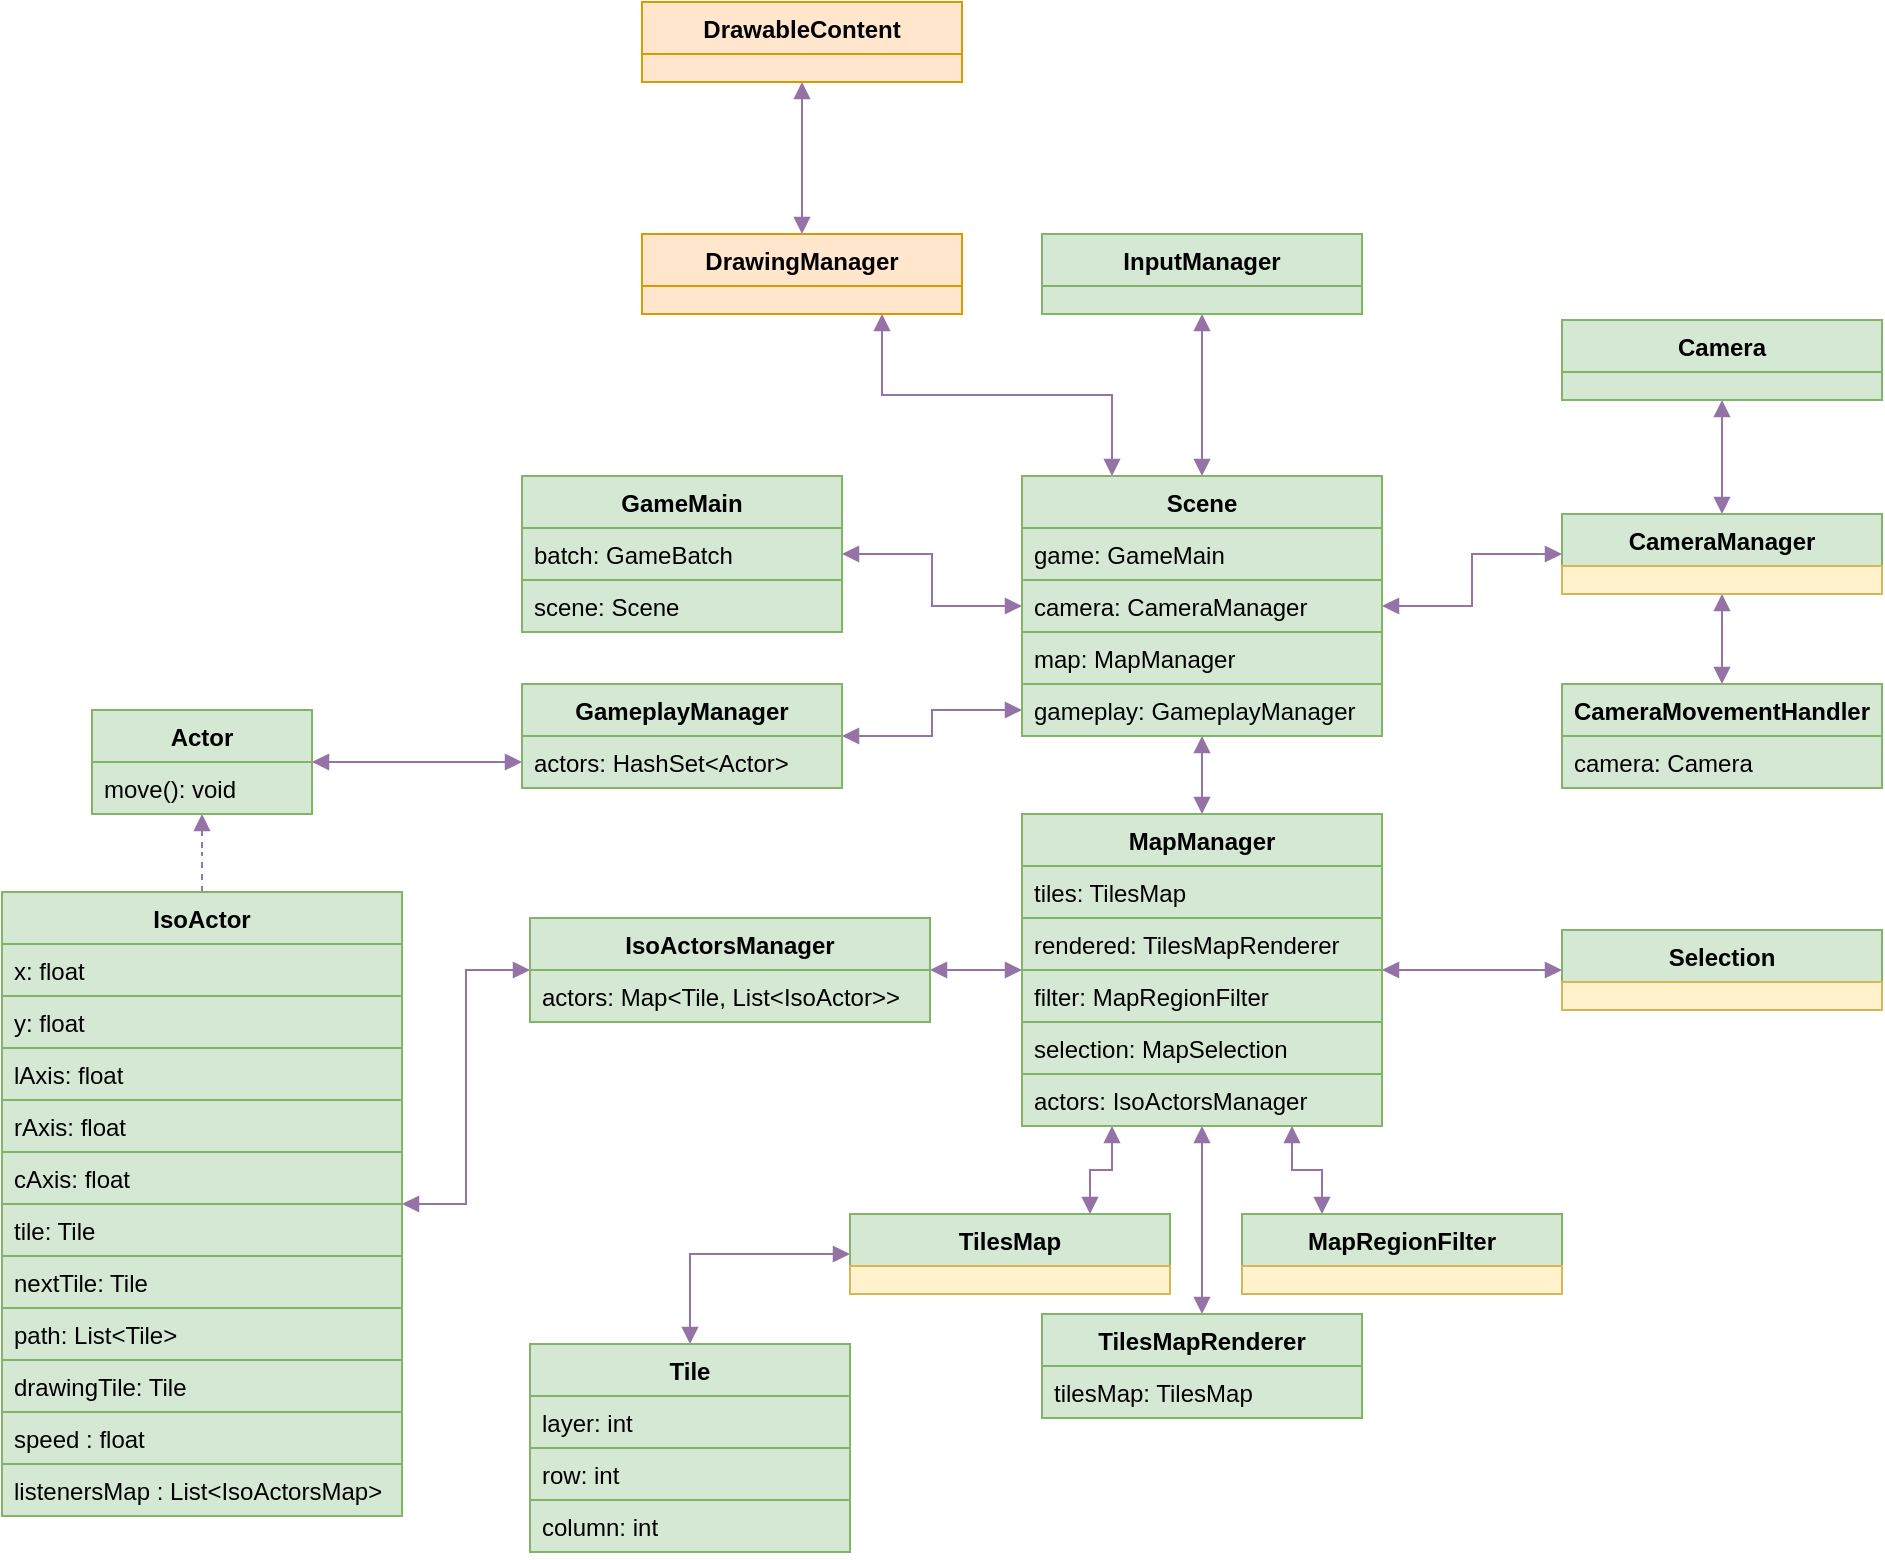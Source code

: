 <mxfile version="13.6.2" type="device"><diagram id="C5RBs43oDa-KdzZeNtuy" name="Page-1"><mxGraphModel dx="2534" dy="987" grid="1" gridSize="10" guides="1" tooltips="1" connect="1" arrows="1" fold="1" page="1" pageScale="1" pageWidth="827" pageHeight="1169" math="0" shadow="0"><root><mxCell id="WIyWlLk6GJQsqaUBKTNV-0"/><mxCell id="WIyWlLk6GJQsqaUBKTNV-1" parent="WIyWlLk6GJQsqaUBKTNV-0"/><mxCell id="pwWpqteBXbWDMI5DToDL-35" style="edgeStyle=orthogonalEdgeStyle;rounded=0;orthogonalLoop=1;jettySize=auto;html=1;exitX=0;exitY=0.5;exitDx=0;exitDy=0;entryX=1;entryY=0.5;entryDx=0;entryDy=0;startArrow=block;startFill=1;endArrow=block;endFill=1;fillColor=#e1d5e7;strokeColor=#9673a6;" parent="WIyWlLk6GJQsqaUBKTNV-1" source="pwWpqteBXbWDMI5DToDL-6" target="pwWpqteBXbWDMI5DToDL-0" edge="1"><mxGeometry relative="1" as="geometry"/></mxCell><mxCell id="pwWpqteBXbWDMI5DToDL-41" style="edgeStyle=orthogonalEdgeStyle;rounded=0;orthogonalLoop=1;jettySize=auto;html=1;exitX=0.5;exitY=0;exitDx=0;exitDy=0;entryX=0.5;entryY=1;entryDx=0;entryDy=0;startArrow=block;startFill=1;endArrow=block;endFill=1;fillColor=#e1d5e7;strokeColor=#9673a6;" parent="WIyWlLk6GJQsqaUBKTNV-1" source="pwWpqteBXbWDMI5DToDL-6" target="pwWpqteBXbWDMI5DToDL-24" edge="1"><mxGeometry relative="1" as="geometry"/></mxCell><mxCell id="pwWpqteBXbWDMI5DToDL-40" style="edgeStyle=orthogonalEdgeStyle;rounded=0;orthogonalLoop=1;jettySize=auto;html=1;exitX=0.5;exitY=0;exitDx=0;exitDy=0;startArrow=block;startFill=1;endArrow=block;endFill=1;entryX=0.5;entryY=1;entryDx=0;entryDy=0;fillColor=#e1d5e7;strokeColor=#9673a6;" parent="WIyWlLk6GJQsqaUBKTNV-1" source="pwWpqteBXbWDMI5DToDL-72" target="pwWpqteBXbWDMI5DToDL-36" edge="1"><mxGeometry relative="1" as="geometry"/></mxCell><mxCell id="pwWpqteBXbWDMI5DToDL-60" style="edgeStyle=orthogonalEdgeStyle;rounded=0;orthogonalLoop=1;jettySize=auto;html=1;exitX=0.5;exitY=1;exitDx=0;exitDy=0;entryX=0.5;entryY=0;entryDx=0;entryDy=0;startArrow=block;startFill=1;endArrow=block;endFill=1;fillColor=#e1d5e7;strokeColor=#9673a6;" parent="WIyWlLk6GJQsqaUBKTNV-1" source="pwWpqteBXbWDMI5DToDL-6" target="pwWpqteBXbWDMI5DToDL-53" edge="1"><mxGeometry relative="1" as="geometry"/></mxCell><mxCell id="pwWpqteBXbWDMI5DToDL-61" style="edgeStyle=orthogonalEdgeStyle;rounded=0;orthogonalLoop=1;jettySize=auto;html=1;exitX=0.5;exitY=0;exitDx=0;exitDy=0;startArrow=block;startFill=1;endArrow=block;endFill=1;fillColor=#e1d5e7;strokeColor=#9673a6;" parent="WIyWlLk6GJQsqaUBKTNV-1" source="pwWpqteBXbWDMI5DToDL-16" target="pwWpqteBXbWDMI5DToDL-53" edge="1"><mxGeometry relative="1" as="geometry"/></mxCell><mxCell id="pwWpqteBXbWDMI5DToDL-63" style="edgeStyle=orthogonalEdgeStyle;rounded=0;orthogonalLoop=1;jettySize=auto;html=1;exitX=0.75;exitY=0;exitDx=0;exitDy=0;entryX=0.25;entryY=1;entryDx=0;entryDy=0;startArrow=block;startFill=1;endArrow=block;endFill=1;fillColor=#e1d5e7;strokeColor=#9673a6;" parent="WIyWlLk6GJQsqaUBKTNV-1" source="pwWpqteBXbWDMI5DToDL-12" target="pwWpqteBXbWDMI5DToDL-53" edge="1"><mxGeometry relative="1" as="geometry"/></mxCell><mxCell id="pwWpqteBXbWDMI5DToDL-64" style="edgeStyle=orthogonalEdgeStyle;rounded=0;orthogonalLoop=1;jettySize=auto;html=1;exitX=0.25;exitY=0;exitDx=0;exitDy=0;entryX=0.75;entryY=1;entryDx=0;entryDy=0;startArrow=block;startFill=1;endArrow=block;endFill=1;fillColor=#e1d5e7;strokeColor=#9673a6;" parent="WIyWlLk6GJQsqaUBKTNV-1" source="pwWpqteBXbWDMI5DToDL-28" target="pwWpqteBXbWDMI5DToDL-53" edge="1"><mxGeometry relative="1" as="geometry"/></mxCell><mxCell id="pwWpqteBXbWDMI5DToDL-74" style="edgeStyle=orthogonalEdgeStyle;rounded=0;orthogonalLoop=1;jettySize=auto;html=1;exitX=0.5;exitY=0;exitDx=0;exitDy=0;startArrow=block;startFill=1;endArrow=block;endFill=1;fillColor=#e1d5e7;strokeColor=#9673a6;" parent="WIyWlLk6GJQsqaUBKTNV-1" source="pwWpqteBXbWDMI5DToDL-20" target="pwWpqteBXbWDMI5DToDL-72" edge="1"><mxGeometry relative="1" as="geometry"/></mxCell><mxCell id="pwWpqteBXbWDMI5DToDL-76" style="edgeStyle=orthogonalEdgeStyle;rounded=0;orthogonalLoop=1;jettySize=auto;html=1;exitX=0;exitY=0.5;exitDx=0;exitDy=0;entryX=1;entryY=0.5;entryDx=0;entryDy=0;startArrow=block;startFill=1;endArrow=block;endFill=1;fillColor=#e1d5e7;strokeColor=#9673a6;" parent="WIyWlLk6GJQsqaUBKTNV-1" source="pwWpqteBXbWDMI5DToDL-72" target="pwWpqteBXbWDMI5DToDL-6" edge="1"><mxGeometry relative="1" as="geometry"/></mxCell><mxCell id="i2S3amkRQA3hQea5NZg_-2" style="edgeStyle=orthogonalEdgeStyle;rounded=0;orthogonalLoop=1;jettySize=auto;html=1;startArrow=block;startFill=1;endArrow=block;endFill=1;fillColor=#e1d5e7;strokeColor=#9673a6;" parent="WIyWlLk6GJQsqaUBKTNV-1" source="i2S3amkRQA3hQea5NZg_-0" target="pwWpqteBXbWDMI5DToDL-53" edge="1"><mxGeometry relative="1" as="geometry"><mxPoint x="64" y="690" as="sourcePoint"/><mxPoint x="75" y="638" as="targetPoint"/></mxGeometry></mxCell><mxCell id="w4uMhQjsH7EOwb9M4zDE-5" style="edgeStyle=orthogonalEdgeStyle;rounded=0;orthogonalLoop=1;jettySize=auto;html=1;exitX=0.75;exitY=1;exitDx=0;exitDy=0;entryX=0.25;entryY=0;entryDx=0;entryDy=0;strokeColor=#9673a6;fillColor=#e1d5e7;endFill=1;endArrow=block;startFill=1;startArrow=block;" parent="WIyWlLk6GJQsqaUBKTNV-1" source="w4uMhQjsH7EOwb9M4zDE-0" target="pwWpqteBXbWDMI5DToDL-6" edge="1"><mxGeometry relative="1" as="geometry"/></mxCell><mxCell id="w4uMhQjsH7EOwb9M4zDE-11" style="edgeStyle=orthogonalEdgeStyle;rounded=0;orthogonalLoop=1;jettySize=auto;html=1;exitX=0.5;exitY=0;exitDx=0;exitDy=0;entryX=0.5;entryY=1;entryDx=0;entryDy=0;strokeColor=#9673a6;fillColor=#e1d5e7;endFill=1;endArrow=block;startFill=1;startArrow=block;" parent="WIyWlLk6GJQsqaUBKTNV-1" source="w4uMhQjsH7EOwb9M4zDE-0" target="w4uMhQjsH7EOwb9M4zDE-6" edge="1"><mxGeometry relative="1" as="geometry"/></mxCell><mxCell id="w4uMhQjsH7EOwb9M4zDE-18" style="edgeStyle=orthogonalEdgeStyle;rounded=0;orthogonalLoop=1;jettySize=auto;html=1;exitX=0.5;exitY=0;exitDx=0;exitDy=0;entryX=0;entryY=0.5;entryDx=0;entryDy=0;strokeColor=#9673a6;fillColor=#e1d5e7;endFill=1;endArrow=block;startFill=1;startArrow=block;" parent="WIyWlLk6GJQsqaUBKTNV-1" source="w4uMhQjsH7EOwb9M4zDE-12" target="pwWpqteBXbWDMI5DToDL-12" edge="1"><mxGeometry relative="1" as="geometry"/></mxCell><mxCell id="JOFTPcvjVgebTmoqJktn-5" style="edgeStyle=orthogonalEdgeStyle;rounded=0;orthogonalLoop=1;jettySize=auto;html=1;strokeColor=#9673a6;fillColor=#e1d5e7;endFill=1;endArrow=block;startFill=1;startArrow=block;" edge="1" parent="WIyWlLk6GJQsqaUBKTNV-1" source="JOFTPcvjVgebTmoqJktn-0" target="pwWpqteBXbWDMI5DToDL-53"><mxGeometry relative="1" as="geometry"/></mxCell><mxCell id="JOFTPcvjVgebTmoqJktn-20" style="edgeStyle=orthogonalEdgeStyle;rounded=0;orthogonalLoop=1;jettySize=auto;html=1;strokeColor=#9673a6;fillColor=#e1d5e7;endFill=1;endArrow=block;startFill=1;startArrow=block;" edge="1" parent="WIyWlLk6GJQsqaUBKTNV-1" source="JOFTPcvjVgebTmoqJktn-6" target="JOFTPcvjVgebTmoqJktn-0"><mxGeometry relative="1" as="geometry"/></mxCell><mxCell id="JOFTPcvjVgebTmoqJktn-27" style="edgeStyle=orthogonalEdgeStyle;rounded=0;orthogonalLoop=1;jettySize=auto;html=1;entryX=0;entryY=0.5;entryDx=0;entryDy=0;strokeColor=#9673a6;fillColor=#e1d5e7;endFill=1;endArrow=block;startFill=1;startArrow=block;" edge="1" parent="WIyWlLk6GJQsqaUBKTNV-1" source="JOFTPcvjVgebTmoqJktn-24" target="JOFTPcvjVgebTmoqJktn-23"><mxGeometry relative="1" as="geometry"/></mxCell><mxCell id="JOFTPcvjVgebTmoqJktn-40" style="edgeStyle=orthogonalEdgeStyle;rounded=0;orthogonalLoop=1;jettySize=auto;html=1;strokeColor=#9673a6;fillColor=#e1d5e7;endFill=1;endArrow=block;startFill=1;startArrow=block;" edge="1" parent="WIyWlLk6GJQsqaUBKTNV-1" source="JOFTPcvjVgebTmoqJktn-25" target="JOFTPcvjVgebTmoqJktn-28"><mxGeometry relative="1" as="geometry"/></mxCell><mxCell id="JOFTPcvjVgebTmoqJktn-41" style="edgeStyle=orthogonalEdgeStyle;rounded=0;orthogonalLoop=1;jettySize=auto;html=1;exitX=0.5;exitY=0;exitDx=0;exitDy=0;fillColor=#e1d5e7;strokeColor=#9673a6;dashed=1;endArrow=block;endFill=1;" edge="1" parent="WIyWlLk6GJQsqaUBKTNV-1" source="JOFTPcvjVgebTmoqJktn-6" target="JOFTPcvjVgebTmoqJktn-28"><mxGeometry relative="1" as="geometry"/></mxCell><mxCell id="pwWpqteBXbWDMI5DToDL-0" value="GameMain" style="swimlane;fontStyle=1;align=center;verticalAlign=top;childLayout=stackLayout;horizontal=1;startSize=26;horizontalStack=0;resizeParent=1;resizeParentMax=0;resizeLast=0;collapsible=1;marginBottom=0;fillColor=#d5e8d4;strokeColor=#82b366;" parent="WIyWlLk6GJQsqaUBKTNV-1" vertex="1"><mxGeometry x="-230" y="377" width="160" height="78" as="geometry"/></mxCell><mxCell id="pwWpqteBXbWDMI5DToDL-1" value="batch: GameBatch" style="text;align=left;verticalAlign=top;spacingLeft=4;spacingRight=4;overflow=hidden;rotatable=0;points=[[0,0.5],[1,0.5]];portConstraint=eastwest;fillColor=#d5e8d4;strokeColor=#82b366;" parent="pwWpqteBXbWDMI5DToDL-0" vertex="1"><mxGeometry y="26" width="160" height="26" as="geometry"/></mxCell><mxCell id="pwWpqteBXbWDMI5DToDL-5" value="scene: Scene" style="text;align=left;verticalAlign=top;spacingLeft=4;spacingRight=4;overflow=hidden;rotatable=0;points=[[0,0.5],[1,0.5]];portConstraint=eastwest;fillColor=#d5e8d4;strokeColor=#82b366;" parent="pwWpqteBXbWDMI5DToDL-0" vertex="1"><mxGeometry y="52" width="160" height="26" as="geometry"/></mxCell><mxCell id="pwWpqteBXbWDMI5DToDL-24" value="InputManager" style="swimlane;fontStyle=1;align=center;verticalAlign=top;childLayout=stackLayout;horizontal=1;startSize=26;horizontalStack=0;resizeParent=1;resizeParentMax=0;resizeLast=0;collapsible=1;marginBottom=0;fillColor=#d5e8d4;strokeColor=#82b366;" parent="WIyWlLk6GJQsqaUBKTNV-1" vertex="1"><mxGeometry x="30" y="256" width="160" height="40" as="geometry"/></mxCell><mxCell id="pwWpqteBXbWDMI5DToDL-45" value="" style="text;strokeColor=#82b366;fillColor=#d5e8d4;align=left;verticalAlign=middle;spacingTop=-1;spacingLeft=4;spacingRight=4;rotatable=0;labelPosition=right;points=[];portConstraint=eastwest;" parent="pwWpqteBXbWDMI5DToDL-24" vertex="1"><mxGeometry y="26" width="160" height="14" as="geometry"/></mxCell><mxCell id="pwWpqteBXbWDMI5DToDL-72" value="CameraManager" style="swimlane;fontStyle=1;align=center;verticalAlign=top;childLayout=stackLayout;horizontal=1;startSize=26;horizontalStack=0;resizeParent=1;resizeParentMax=0;resizeLast=0;collapsible=1;marginBottom=0;fillColor=#d5e8d4;strokeColor=#82b366;" parent="WIyWlLk6GJQsqaUBKTNV-1" vertex="1"><mxGeometry x="290" y="396" width="160" height="40" as="geometry"/></mxCell><mxCell id="pwWpqteBXbWDMI5DToDL-73" value="" style="text;strokeColor=#d6b656;fillColor=#fff2cc;align=left;verticalAlign=middle;spacingTop=-1;spacingLeft=4;spacingRight=4;rotatable=0;labelPosition=right;points=[];portConstraint=eastwest;" parent="pwWpqteBXbWDMI5DToDL-72" vertex="1"><mxGeometry y="26" width="160" height="14" as="geometry"/></mxCell><mxCell id="w4uMhQjsH7EOwb9M4zDE-6" value="DrawableContent" style="swimlane;fontStyle=1;align=center;verticalAlign=top;childLayout=stackLayout;horizontal=1;startSize=26;horizontalStack=0;resizeParent=1;resizeParentMax=0;resizeLast=0;collapsible=1;marginBottom=0;fillColor=#ffe6cc;strokeColor=#d79b00;" parent="WIyWlLk6GJQsqaUBKTNV-1" vertex="1"><mxGeometry x="-170" y="140" width="160" height="40" as="geometry"/></mxCell><mxCell id="w4uMhQjsH7EOwb9M4zDE-10" value="" style="text;strokeColor=#d79b00;fillColor=#ffe6cc;align=left;verticalAlign=middle;spacingTop=-1;spacingLeft=4;spacingRight=4;rotatable=0;labelPosition=right;points=[];portConstraint=eastwest;" parent="w4uMhQjsH7EOwb9M4zDE-6" vertex="1"><mxGeometry y="26" width="160" height="14" as="geometry"/></mxCell><mxCell id="pwWpqteBXbWDMI5DToDL-36" value="Camera" style="swimlane;fontStyle=1;align=center;verticalAlign=top;childLayout=stackLayout;horizontal=1;startSize=26;horizontalStack=0;resizeParent=1;resizeParentMax=0;resizeLast=0;collapsible=1;marginBottom=0;fillColor=#d5e8d4;strokeColor=#82b366;" parent="WIyWlLk6GJQsqaUBKTNV-1" vertex="1"><mxGeometry x="290" y="299" width="160" height="40" as="geometry"/></mxCell><mxCell id="pwWpqteBXbWDMI5DToDL-46" value="" style="text;strokeColor=#82b366;fillColor=#d5e8d4;align=left;verticalAlign=middle;spacingTop=-1;spacingLeft=4;spacingRight=4;rotatable=0;labelPosition=right;points=[];portConstraint=eastwest;" parent="pwWpqteBXbWDMI5DToDL-36" vertex="1"><mxGeometry y="26" width="160" height="14" as="geometry"/></mxCell><mxCell id="pwWpqteBXbWDMI5DToDL-20" value="CameraMovementHandler" style="swimlane;fontStyle=1;align=center;verticalAlign=top;childLayout=stackLayout;horizontal=1;startSize=26;horizontalStack=0;resizeParent=1;resizeParentMax=0;resizeLast=0;collapsible=1;marginBottom=0;fillColor=#d5e8d4;strokeColor=#82b366;" parent="WIyWlLk6GJQsqaUBKTNV-1" vertex="1"><mxGeometry x="290" y="481" width="160" height="52" as="geometry"/></mxCell><mxCell id="pwWpqteBXbWDMI5DToDL-21" value="camera: Camera" style="text;align=left;verticalAlign=top;spacingLeft=4;spacingRight=4;overflow=hidden;rotatable=0;points=[[0,0.5],[1,0.5]];portConstraint=eastwest;fillColor=#d5e8d4;strokeColor=#82b366;" parent="pwWpqteBXbWDMI5DToDL-20" vertex="1"><mxGeometry y="26" width="160" height="26" as="geometry"/></mxCell><mxCell id="w4uMhQjsH7EOwb9M4zDE-0" value="DrawingManager" style="swimlane;fontStyle=1;align=center;verticalAlign=top;childLayout=stackLayout;horizontal=1;startSize=26;horizontalStack=0;resizeParent=1;resizeParentMax=0;resizeLast=0;collapsible=1;marginBottom=0;fillColor=#ffe6cc;strokeColor=#d79b00;" parent="WIyWlLk6GJQsqaUBKTNV-1" vertex="1"><mxGeometry x="-170" y="256" width="160" height="40" as="geometry"/></mxCell><mxCell id="w4uMhQjsH7EOwb9M4zDE-4" value="" style="text;strokeColor=#d79b00;fillColor=#ffe6cc;align=left;verticalAlign=middle;spacingTop=-1;spacingLeft=4;spacingRight=4;rotatable=0;labelPosition=right;points=[];portConstraint=eastwest;" parent="w4uMhQjsH7EOwb9M4zDE-0" vertex="1"><mxGeometry y="26" width="160" height="14" as="geometry"/></mxCell><mxCell id="JOFTPcvjVgebTmoqJktn-24" value="GameplayManager" style="swimlane;fontStyle=1;align=center;verticalAlign=top;childLayout=stackLayout;horizontal=1;startSize=26;horizontalStack=0;resizeParent=1;resizeParentMax=0;resizeLast=0;collapsible=1;marginBottom=0;fillColor=#d5e8d4;strokeColor=#82b366;" vertex="1" parent="WIyWlLk6GJQsqaUBKTNV-1"><mxGeometry x="-230" y="481" width="160" height="52" as="geometry"/></mxCell><mxCell id="JOFTPcvjVgebTmoqJktn-25" value="actors: HashSet&lt;Actor&gt;" style="text;align=left;verticalAlign=top;spacingLeft=4;spacingRight=4;overflow=hidden;rotatable=0;points=[[0,0.5],[1,0.5]];portConstraint=eastwest;fillColor=#d5e8d4;strokeColor=#82b366;" vertex="1" parent="JOFTPcvjVgebTmoqJktn-24"><mxGeometry y="26" width="160" height="26" as="geometry"/></mxCell><mxCell id="JOFTPcvjVgebTmoqJktn-28" value="Actor" style="swimlane;fontStyle=1;align=center;verticalAlign=top;childLayout=stackLayout;horizontal=1;startSize=26;horizontalStack=0;resizeParent=1;resizeParentMax=0;resizeLast=0;collapsible=1;marginBottom=0;fillColor=#d5e8d4;strokeColor=#82b366;" vertex="1" parent="WIyWlLk6GJQsqaUBKTNV-1"><mxGeometry x="-445" y="494" width="110" height="52" as="geometry"/></mxCell><mxCell id="JOFTPcvjVgebTmoqJktn-29" value="move(): void" style="text;strokeColor=#82b366;fillColor=#d5e8d4;align=left;verticalAlign=top;spacingLeft=4;spacingRight=4;overflow=hidden;rotatable=0;points=[[0,0.5],[1,0.5]];portConstraint=eastwest;" vertex="1" parent="JOFTPcvjVgebTmoqJktn-28"><mxGeometry y="26" width="110" height="26" as="geometry"/></mxCell><mxCell id="pwWpqteBXbWDMI5DToDL-6" value="Scene" style="swimlane;fontStyle=1;align=center;verticalAlign=top;childLayout=stackLayout;horizontal=1;startSize=26;horizontalStack=0;resizeParent=1;resizeParentMax=0;resizeLast=0;collapsible=1;marginBottom=0;fillColor=#d5e8d4;strokeColor=#82b366;" parent="WIyWlLk6GJQsqaUBKTNV-1" vertex="1"><mxGeometry x="20" y="377" width="180" height="130" as="geometry"/></mxCell><mxCell id="pwWpqteBXbWDMI5DToDL-32" value="game: GameMain" style="text;strokeColor=#82b366;fillColor=#d5e8d4;align=left;verticalAlign=top;spacingLeft=4;spacingRight=4;overflow=hidden;rotatable=0;points=[[0,0.5],[1,0.5]];portConstraint=eastwest;" parent="pwWpqteBXbWDMI5DToDL-6" vertex="1"><mxGeometry y="26" width="180" height="26" as="geometry"/></mxCell><mxCell id="JOFTPcvjVgebTmoqJktn-42" value="camera: CameraManager" style="text;strokeColor=#82b366;fillColor=#d5e8d4;align=left;verticalAlign=top;spacingLeft=4;spacingRight=4;overflow=hidden;rotatable=0;points=[[0,0.5],[1,0.5]];portConstraint=eastwest;" vertex="1" parent="pwWpqteBXbWDMI5DToDL-6"><mxGeometry y="52" width="180" height="26" as="geometry"/></mxCell><mxCell id="JOFTPcvjVgebTmoqJktn-22" value="map: MapManager" style="text;strokeColor=#82b366;fillColor=#d5e8d4;align=left;verticalAlign=top;spacingLeft=4;spacingRight=4;overflow=hidden;rotatable=0;points=[[0,0.5],[1,0.5]];portConstraint=eastwest;" vertex="1" parent="pwWpqteBXbWDMI5DToDL-6"><mxGeometry y="78" width="180" height="26" as="geometry"/></mxCell><mxCell id="JOFTPcvjVgebTmoqJktn-23" value="gameplay: GameplayManager" style="text;strokeColor=#82b366;fillColor=#d5e8d4;align=left;verticalAlign=top;spacingLeft=4;spacingRight=4;overflow=hidden;rotatable=0;points=[[0,0.5],[1,0.5]];portConstraint=eastwest;" vertex="1" parent="pwWpqteBXbWDMI5DToDL-6"><mxGeometry y="104" width="180" height="26" as="geometry"/></mxCell><mxCell id="i2S3amkRQA3hQea5NZg_-0" value="Selection" style="swimlane;fontStyle=1;align=center;verticalAlign=top;childLayout=stackLayout;horizontal=1;startSize=26;horizontalStack=0;resizeParent=1;resizeParentMax=0;resizeLast=0;collapsible=1;marginBottom=0;fillColor=#d5e8d4;strokeColor=#82b366;" parent="WIyWlLk6GJQsqaUBKTNV-1" vertex="1"><mxGeometry x="290" y="604" width="160" height="40" as="geometry"/></mxCell><mxCell id="i2S3amkRQA3hQea5NZg_-1" value="" style="text;strokeColor=#d6b656;fillColor=#fff2cc;align=left;verticalAlign=middle;spacingTop=-1;spacingLeft=4;spacingRight=4;rotatable=0;labelPosition=right;points=[];portConstraint=eastwest;" parent="i2S3amkRQA3hQea5NZg_-0" vertex="1"><mxGeometry y="26" width="160" height="14" as="geometry"/></mxCell><mxCell id="pwWpqteBXbWDMI5DToDL-53" value="MapManager" style="swimlane;fontStyle=1;align=center;verticalAlign=top;childLayout=stackLayout;horizontal=1;startSize=26;horizontalStack=0;resizeParent=1;resizeParentMax=0;resizeLast=0;collapsible=1;marginBottom=0;fillColor=#d5e8d4;strokeColor=#82b366;" parent="WIyWlLk6GJQsqaUBKTNV-1" vertex="1"><mxGeometry x="20" y="546" width="180" height="156" as="geometry"/></mxCell><mxCell id="pwWpqteBXbWDMI5DToDL-68" value="tiles: TilesMap" style="text;align=left;verticalAlign=top;spacingLeft=4;spacingRight=4;overflow=hidden;rotatable=0;points=[[0,0.5],[1,0.5]];portConstraint=eastwest;fillColor=#d5e8d4;strokeColor=#82b366;" parent="pwWpqteBXbWDMI5DToDL-53" vertex="1"><mxGeometry y="26" width="180" height="26" as="geometry"/></mxCell><mxCell id="pwWpqteBXbWDMI5DToDL-67" value="rendered: TilesMapRenderer" style="text;align=left;verticalAlign=top;spacingLeft=4;spacingRight=4;overflow=hidden;rotatable=0;points=[[0,0.5],[1,0.5]];portConstraint=eastwest;fillColor=#d5e8d4;strokeColor=#82b366;" parent="pwWpqteBXbWDMI5DToDL-53" vertex="1"><mxGeometry y="52" width="180" height="26" as="geometry"/></mxCell><mxCell id="pwWpqteBXbWDMI5DToDL-66" value="filter: MapRegionFilter" style="text;align=left;verticalAlign=top;spacingLeft=4;spacingRight=4;overflow=hidden;rotatable=0;points=[[0,0.5],[1,0.5]];portConstraint=eastwest;fillColor=#d5e8d4;strokeColor=#82b366;" parent="pwWpqteBXbWDMI5DToDL-53" vertex="1"><mxGeometry y="78" width="180" height="26" as="geometry"/></mxCell><mxCell id="JOFTPcvjVgebTmoqJktn-21" value="selection: MapSelection" style="text;align=left;verticalAlign=top;spacingLeft=4;spacingRight=4;overflow=hidden;rotatable=0;points=[[0,0.5],[1,0.5]];portConstraint=eastwest;fillColor=#d5e8d4;strokeColor=#82b366;" vertex="1" parent="pwWpqteBXbWDMI5DToDL-53"><mxGeometry y="104" width="180" height="26" as="geometry"/></mxCell><mxCell id="w4uMhQjsH7EOwb9M4zDE-25" value="actors: IsoActorsManager" style="text;align=left;verticalAlign=top;spacingLeft=4;spacingRight=4;overflow=hidden;rotatable=0;points=[[0,0.5],[1,0.5]];portConstraint=eastwest;fillColor=#d5e8d4;strokeColor=#82b366;" parent="pwWpqteBXbWDMI5DToDL-53" vertex="1"><mxGeometry y="130" width="180" height="26" as="geometry"/></mxCell><mxCell id="JOFTPcvjVgebTmoqJktn-0" value="IsoActorsManager" style="swimlane;fontStyle=1;align=center;verticalAlign=top;childLayout=stackLayout;horizontal=1;startSize=26;horizontalStack=0;resizeParent=1;resizeParentMax=0;resizeLast=0;collapsible=1;marginBottom=0;fillColor=#d5e8d4;strokeColor=#82b366;" vertex="1" parent="WIyWlLk6GJQsqaUBKTNV-1"><mxGeometry x="-226" y="598" width="200" height="52" as="geometry"/></mxCell><mxCell id="JOFTPcvjVgebTmoqJktn-1" value="actors: Map&lt;Tile, List&lt;IsoActor&gt;&gt;" style="text;strokeColor=#82b366;fillColor=#d5e8d4;align=left;verticalAlign=top;spacingLeft=4;spacingRight=4;overflow=hidden;rotatable=0;points=[[0,0.5],[1,0.5]];portConstraint=eastwest;" vertex="1" parent="JOFTPcvjVgebTmoqJktn-0"><mxGeometry y="26" width="200" height="26" as="geometry"/></mxCell><mxCell id="pwWpqteBXbWDMI5DToDL-28" value="MapRegionFilter" style="swimlane;fontStyle=1;align=center;verticalAlign=top;childLayout=stackLayout;horizontal=1;startSize=26;horizontalStack=0;resizeParent=1;resizeParentMax=0;resizeLast=0;collapsible=1;marginBottom=0;fillColor=#d5e8d4;strokeColor=#82b366;" parent="WIyWlLk6GJQsqaUBKTNV-1" vertex="1"><mxGeometry x="130" y="746" width="160" height="40" as="geometry"/></mxCell><mxCell id="pwWpqteBXbWDMI5DToDL-62" value="" style="text;strokeColor=#d6b656;fillColor=#fff2cc;align=left;verticalAlign=middle;spacingTop=-1;spacingLeft=4;spacingRight=4;rotatable=0;labelPosition=right;points=[];portConstraint=eastwest;" parent="pwWpqteBXbWDMI5DToDL-28" vertex="1"><mxGeometry y="26" width="160" height="14" as="geometry"/></mxCell><mxCell id="pwWpqteBXbWDMI5DToDL-16" value="TilesMapRenderer" style="swimlane;fontStyle=1;align=center;verticalAlign=top;childLayout=stackLayout;horizontal=1;startSize=26;horizontalStack=0;resizeParent=1;resizeParentMax=0;resizeLast=0;collapsible=1;marginBottom=0;fillColor=#d5e8d4;strokeColor=#82b366;" parent="WIyWlLk6GJQsqaUBKTNV-1" vertex="1"><mxGeometry x="30" y="796" width="160" height="52" as="geometry"/></mxCell><mxCell id="pwWpqteBXbWDMI5DToDL-17" value="tilesMap: TilesMap" style="text;align=left;verticalAlign=top;spacingLeft=4;spacingRight=4;overflow=hidden;rotatable=0;points=[[0,0.5],[1,0.5]];portConstraint=eastwest;fillColor=#d5e8d4;strokeColor=#82b366;" parent="pwWpqteBXbWDMI5DToDL-16" vertex="1"><mxGeometry y="26" width="160" height="26" as="geometry"/></mxCell><mxCell id="pwWpqteBXbWDMI5DToDL-12" value="TilesMap" style="swimlane;fontStyle=1;align=center;verticalAlign=top;childLayout=stackLayout;horizontal=1;startSize=26;horizontalStack=0;resizeParent=1;resizeParentMax=0;resizeLast=0;collapsible=1;marginBottom=0;fillColor=#d5e8d4;strokeColor=#82b366;" parent="WIyWlLk6GJQsqaUBKTNV-1" vertex="1"><mxGeometry x="-66" y="746" width="160" height="40" as="geometry"/></mxCell><mxCell id="pwWpqteBXbWDMI5DToDL-44" value="" style="text;strokeColor=#d6b656;fillColor=#fff2cc;align=left;verticalAlign=middle;spacingTop=-1;spacingLeft=4;spacingRight=4;rotatable=0;labelPosition=right;points=[];portConstraint=eastwest;" parent="pwWpqteBXbWDMI5DToDL-12" vertex="1"><mxGeometry y="26" width="160" height="14" as="geometry"/></mxCell><mxCell id="w4uMhQjsH7EOwb9M4zDE-12" value="Tile" style="swimlane;fontStyle=1;align=center;verticalAlign=top;childLayout=stackLayout;horizontal=1;startSize=26;horizontalStack=0;resizeParent=1;resizeParentMax=0;resizeLast=0;collapsible=1;marginBottom=0;fillColor=#d5e8d4;strokeColor=#82b366;" parent="WIyWlLk6GJQsqaUBKTNV-1" vertex="1"><mxGeometry x="-226" y="811" width="160" height="104" as="geometry"/></mxCell><mxCell id="w4uMhQjsH7EOwb9M4zDE-16" value="layer: int" style="text;strokeColor=#82b366;fillColor=#d5e8d4;align=left;verticalAlign=top;spacingLeft=4;spacingRight=4;overflow=hidden;rotatable=0;points=[[0,0.5],[1,0.5]];portConstraint=eastwest;" parent="w4uMhQjsH7EOwb9M4zDE-12" vertex="1"><mxGeometry y="26" width="160" height="26" as="geometry"/></mxCell><mxCell id="w4uMhQjsH7EOwb9M4zDE-17" value="row: int" style="text;strokeColor=#82b366;fillColor=#d5e8d4;align=left;verticalAlign=top;spacingLeft=4;spacingRight=4;overflow=hidden;rotatable=0;points=[[0,0.5],[1,0.5]];portConstraint=eastwest;" parent="w4uMhQjsH7EOwb9M4zDE-12" vertex="1"><mxGeometry y="52" width="160" height="26" as="geometry"/></mxCell><mxCell id="w4uMhQjsH7EOwb9M4zDE-13" value="column: int" style="text;strokeColor=#82b366;fillColor=#d5e8d4;align=left;verticalAlign=top;spacingLeft=4;spacingRight=4;overflow=hidden;rotatable=0;points=[[0,0.5],[1,0.5]];portConstraint=eastwest;" parent="w4uMhQjsH7EOwb9M4zDE-12" vertex="1"><mxGeometry y="78" width="160" height="26" as="geometry"/></mxCell><mxCell id="JOFTPcvjVgebTmoqJktn-6" value="IsoActor" style="swimlane;fontStyle=1;align=center;verticalAlign=top;childLayout=stackLayout;horizontal=1;startSize=26;horizontalStack=0;resizeParent=1;resizeParentMax=0;resizeLast=0;collapsible=1;marginBottom=0;fillColor=#d5e8d4;strokeColor=#82b366;" vertex="1" parent="WIyWlLk6GJQsqaUBKTNV-1"><mxGeometry x="-490" y="585" width="200" height="312" as="geometry"/></mxCell><mxCell id="JOFTPcvjVgebTmoqJktn-15" value="x: float" style="text;strokeColor=#82b366;fillColor=#d5e8d4;align=left;verticalAlign=top;spacingLeft=4;spacingRight=4;overflow=hidden;rotatable=0;points=[[0,0.5],[1,0.5]];portConstraint=eastwest;" vertex="1" parent="JOFTPcvjVgebTmoqJktn-6"><mxGeometry y="26" width="200" height="26" as="geometry"/></mxCell><mxCell id="JOFTPcvjVgebTmoqJktn-14" value="y: float" style="text;strokeColor=#82b366;fillColor=#d5e8d4;align=left;verticalAlign=top;spacingLeft=4;spacingRight=4;overflow=hidden;rotatable=0;points=[[0,0.5],[1,0.5]];portConstraint=eastwest;" vertex="1" parent="JOFTPcvjVgebTmoqJktn-6"><mxGeometry y="52" width="200" height="26" as="geometry"/></mxCell><mxCell id="JOFTPcvjVgebTmoqJktn-8" value="lAxis: float" style="text;strokeColor=#82b366;fillColor=#d5e8d4;align=left;verticalAlign=top;spacingLeft=4;spacingRight=4;overflow=hidden;rotatable=0;points=[[0,0.5],[1,0.5]];portConstraint=eastwest;" vertex="1" parent="JOFTPcvjVgebTmoqJktn-6"><mxGeometry y="78" width="200" height="26" as="geometry"/></mxCell><mxCell id="JOFTPcvjVgebTmoqJktn-13" value="rAxis: float" style="text;strokeColor=#82b366;fillColor=#d5e8d4;align=left;verticalAlign=top;spacingLeft=4;spacingRight=4;overflow=hidden;rotatable=0;points=[[0,0.5],[1,0.5]];portConstraint=eastwest;" vertex="1" parent="JOFTPcvjVgebTmoqJktn-6"><mxGeometry y="104" width="200" height="26" as="geometry"/></mxCell><mxCell id="JOFTPcvjVgebTmoqJktn-12" value="cAxis: float" style="text;strokeColor=#82b366;fillColor=#d5e8d4;align=left;verticalAlign=top;spacingLeft=4;spacingRight=4;overflow=hidden;rotatable=0;points=[[0,0.5],[1,0.5]];portConstraint=eastwest;" vertex="1" parent="JOFTPcvjVgebTmoqJktn-6"><mxGeometry y="130" width="200" height="26" as="geometry"/></mxCell><mxCell id="JOFTPcvjVgebTmoqJktn-11" value="tile: Tile" style="text;strokeColor=#82b366;fillColor=#d5e8d4;align=left;verticalAlign=top;spacingLeft=4;spacingRight=4;overflow=hidden;rotatable=0;points=[[0,0.5],[1,0.5]];portConstraint=eastwest;" vertex="1" parent="JOFTPcvjVgebTmoqJktn-6"><mxGeometry y="156" width="200" height="26" as="geometry"/></mxCell><mxCell id="JOFTPcvjVgebTmoqJktn-7" value="nextTile: Tile" style="text;strokeColor=#82b366;fillColor=#d5e8d4;align=left;verticalAlign=top;spacingLeft=4;spacingRight=4;overflow=hidden;rotatable=0;points=[[0,0.5],[1,0.5]];portConstraint=eastwest;" vertex="1" parent="JOFTPcvjVgebTmoqJktn-6"><mxGeometry y="182" width="200" height="26" as="geometry"/></mxCell><mxCell id="JOFTPcvjVgebTmoqJktn-16" value="path: List&lt;Tile&gt;" style="text;strokeColor=#82b366;fillColor=#d5e8d4;align=left;verticalAlign=top;spacingLeft=4;spacingRight=4;overflow=hidden;rotatable=0;points=[[0,0.5],[1,0.5]];portConstraint=eastwest;" vertex="1" parent="JOFTPcvjVgebTmoqJktn-6"><mxGeometry y="208" width="200" height="26" as="geometry"/></mxCell><mxCell id="JOFTPcvjVgebTmoqJktn-17" value="drawingTile: Tile" style="text;strokeColor=#82b366;fillColor=#d5e8d4;align=left;verticalAlign=top;spacingLeft=4;spacingRight=4;overflow=hidden;rotatable=0;points=[[0,0.5],[1,0.5]];portConstraint=eastwest;" vertex="1" parent="JOFTPcvjVgebTmoqJktn-6"><mxGeometry y="234" width="200" height="26" as="geometry"/></mxCell><mxCell id="JOFTPcvjVgebTmoqJktn-18" value="speed : float" style="text;strokeColor=#82b366;fillColor=#d5e8d4;align=left;verticalAlign=top;spacingLeft=4;spacingRight=4;overflow=hidden;rotatable=0;points=[[0,0.5],[1,0.5]];portConstraint=eastwest;" vertex="1" parent="JOFTPcvjVgebTmoqJktn-6"><mxGeometry y="260" width="200" height="26" as="geometry"/></mxCell><mxCell id="JOFTPcvjVgebTmoqJktn-19" value="listenersMap : List&lt;IsoActorsMap&gt;" style="text;strokeColor=#82b366;fillColor=#d5e8d4;align=left;verticalAlign=top;spacingLeft=4;spacingRight=4;overflow=hidden;rotatable=0;points=[[0,0.5],[1,0.5]];portConstraint=eastwest;" vertex="1" parent="JOFTPcvjVgebTmoqJktn-6"><mxGeometry y="286" width="200" height="26" as="geometry"/></mxCell></root></mxGraphModel></diagram></mxfile>